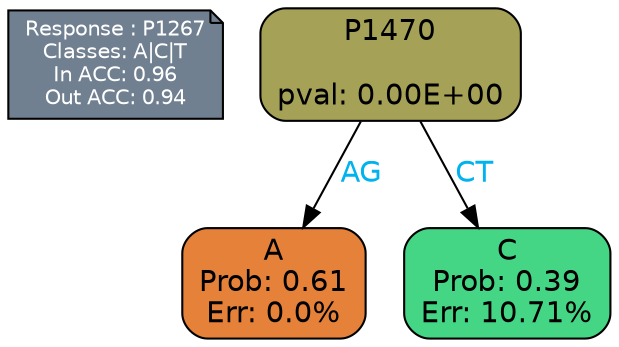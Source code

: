 digraph Tree {
node [shape=box, style="filled, rounded", color="black", fontname=helvetica] ;
graph [ranksep=equally, splines=polylines, bgcolor=transparent, dpi=600] ;
edge [fontname=helvetica] ;
LEGEND [label="Response : P1267
Classes: A|C|T
In ACC: 0.96
Out ACC: 0.94
",shape=note,align=left,style=filled,fillcolor="slategray",fontcolor="white",fontsize=10];1 [label="P1470

pval: 0.00E+00", fillcolor="#a5a257"] ;
2 [label="A
Prob: 0.61
Err: 0.0%", fillcolor="#e58139"] ;
3 [label="C
Prob: 0.39
Err: 10.71%", fillcolor="#44d585"] ;
1 -> 2 [label="AG",fontcolor=deepskyblue2] ;
1 -> 3 [label="CT",fontcolor=deepskyblue2] ;
{rank = same; 2;3;}{rank = same; LEGEND;1;}}